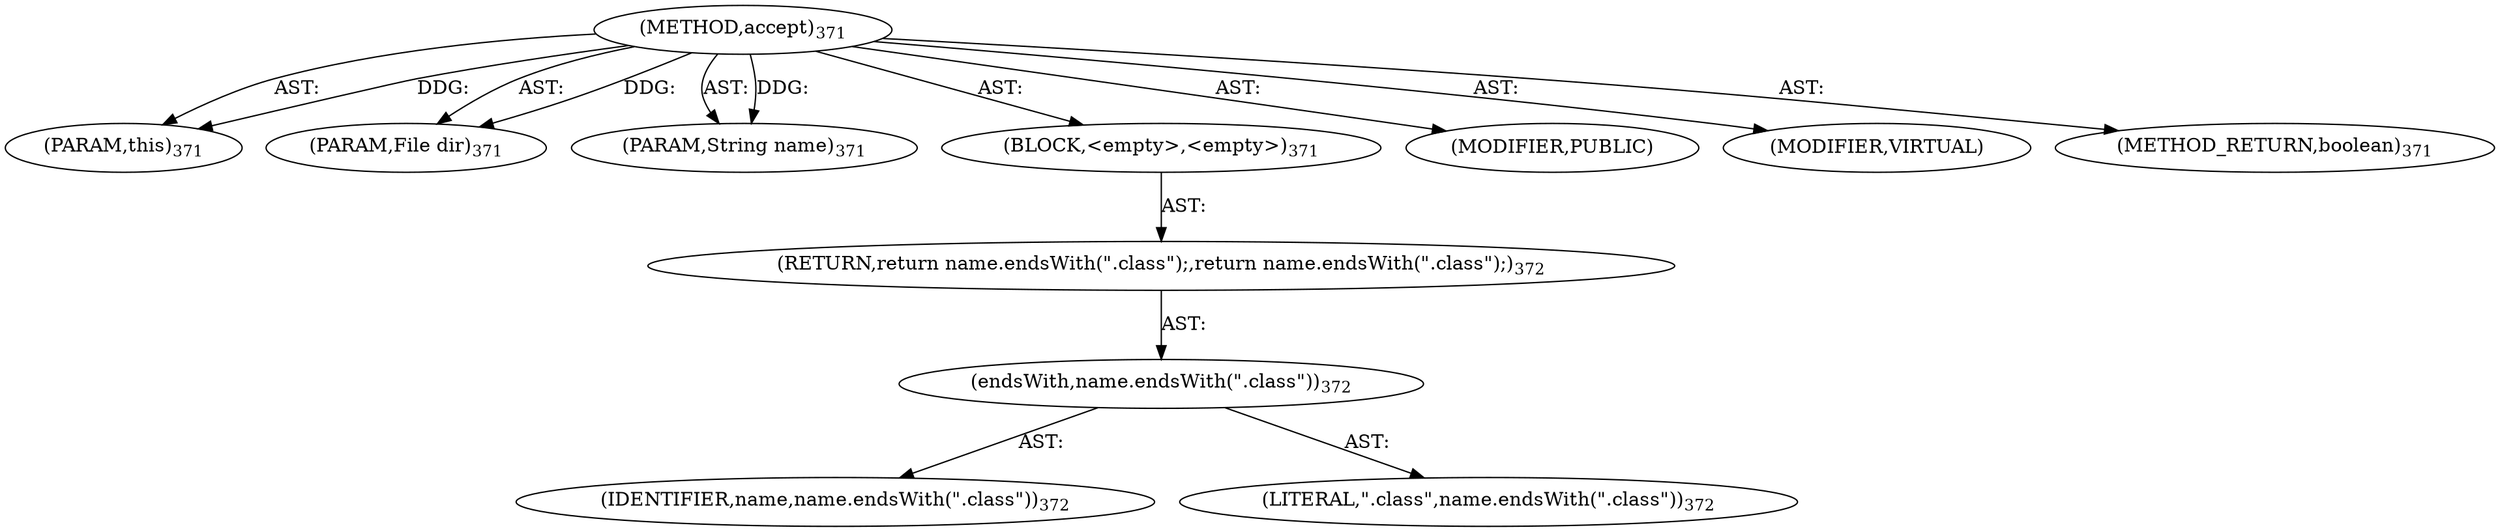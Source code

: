 digraph "accept" {  
"111669149723" [label = <(METHOD,accept)<SUB>371</SUB>> ]
"115964117031" [label = <(PARAM,this)<SUB>371</SUB>> ]
"115964117032" [label = <(PARAM,File dir)<SUB>371</SUB>> ]
"115964117033" [label = <(PARAM,String name)<SUB>371</SUB>> ]
"25769803838" [label = <(BLOCK,&lt;empty&gt;,&lt;empty&gt;)<SUB>371</SUB>> ]
"146028888081" [label = <(RETURN,return name.endsWith(&quot;.class&quot;);,return name.endsWith(&quot;.class&quot;);)<SUB>372</SUB>> ]
"30064771338" [label = <(endsWith,name.endsWith(&quot;.class&quot;))<SUB>372</SUB>> ]
"68719476974" [label = <(IDENTIFIER,name,name.endsWith(&quot;.class&quot;))<SUB>372</SUB>> ]
"90194313244" [label = <(LITERAL,&quot;.class&quot;,name.endsWith(&quot;.class&quot;))<SUB>372</SUB>> ]
"133143986241" [label = <(MODIFIER,PUBLIC)> ]
"133143986242" [label = <(MODIFIER,VIRTUAL)> ]
"128849018907" [label = <(METHOD_RETURN,boolean)<SUB>371</SUB>> ]
  "111669149723" -> "115964117031"  [ label = "AST: "] 
  "111669149723" -> "115964117032"  [ label = "AST: "] 
  "111669149723" -> "115964117033"  [ label = "AST: "] 
  "111669149723" -> "25769803838"  [ label = "AST: "] 
  "111669149723" -> "133143986241"  [ label = "AST: "] 
  "111669149723" -> "133143986242"  [ label = "AST: "] 
  "111669149723" -> "128849018907"  [ label = "AST: "] 
  "25769803838" -> "146028888081"  [ label = "AST: "] 
  "146028888081" -> "30064771338"  [ label = "AST: "] 
  "30064771338" -> "68719476974"  [ label = "AST: "] 
  "30064771338" -> "90194313244"  [ label = "AST: "] 
  "111669149723" -> "115964117031"  [ label = "DDG: "] 
  "111669149723" -> "115964117032"  [ label = "DDG: "] 
  "111669149723" -> "115964117033"  [ label = "DDG: "] 
}
